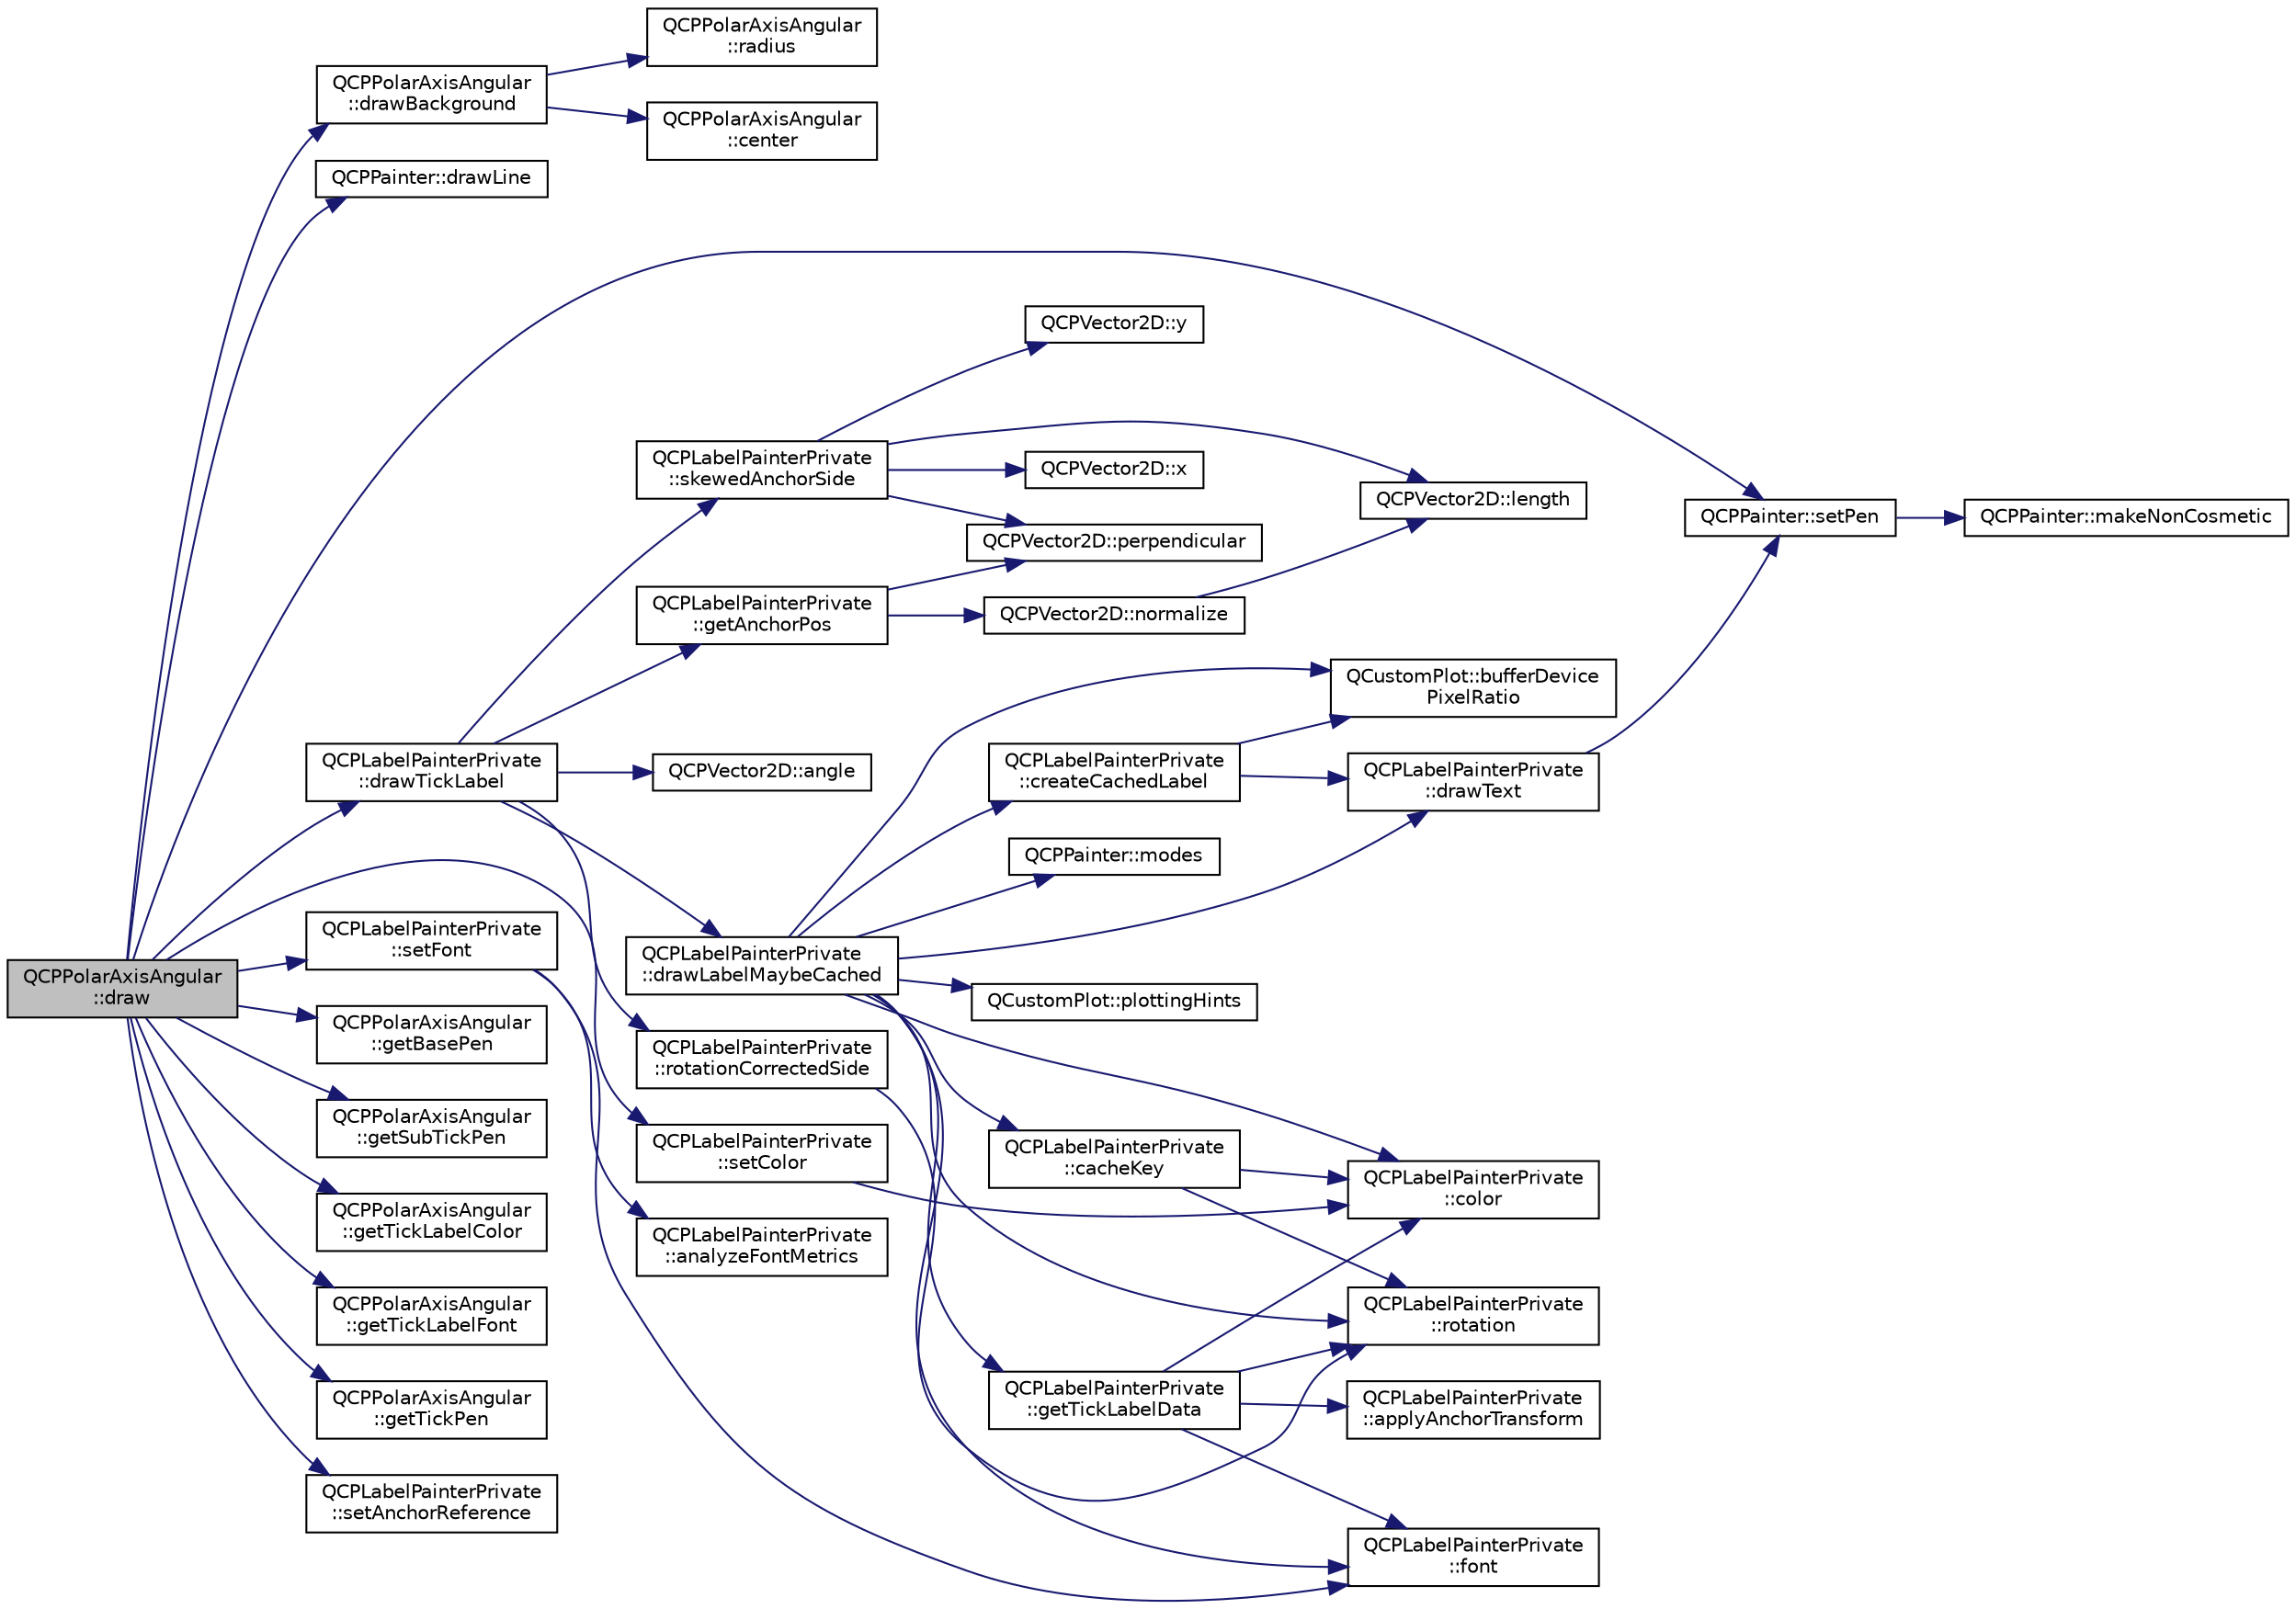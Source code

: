 digraph "QCPPolarAxisAngular::draw"
{
 // LATEX_PDF_SIZE
  edge [fontname="Helvetica",fontsize="10",labelfontname="Helvetica",labelfontsize="10"];
  node [fontname="Helvetica",fontsize="10",shape=record];
  rankdir="LR";
  Node1 [label="QCPPolarAxisAngular\l::draw",height=0.2,width=0.4,color="black", fillcolor="grey75", style="filled", fontcolor="black",tooltip=" "];
  Node1 -> Node2 [color="midnightblue",fontsize="10",style="solid",fontname="Helvetica"];
  Node2 [label="QCPPolarAxisAngular\l::drawBackground",height=0.2,width=0.4,color="black", fillcolor="white", style="filled",URL="$classQCPPolarAxisAngular.html#a453f671a8dbfd88c6e8552290963a413",tooltip=" "];
  Node2 -> Node3 [color="midnightblue",fontsize="10",style="solid",fontname="Helvetica"];
  Node3 [label="QCPPolarAxisAngular\l::center",height=0.2,width=0.4,color="black", fillcolor="white", style="filled",URL="$classQCPPolarAxisAngular.html#a227fdd60af1fae73e02262539736e5f2",tooltip=" "];
  Node2 -> Node4 [color="midnightblue",fontsize="10",style="solid",fontname="Helvetica"];
  Node4 [label="QCPPolarAxisAngular\l::radius",height=0.2,width=0.4,color="black", fillcolor="white", style="filled",URL="$classQCPPolarAxisAngular.html#a4e3605d9d960977c46686825ec8cde83",tooltip=" "];
  Node1 -> Node5 [color="midnightblue",fontsize="10",style="solid",fontname="Helvetica"];
  Node5 [label="QCPPainter::drawLine",height=0.2,width=0.4,color="black", fillcolor="white", style="filled",URL="$classQCPPainter.html#a0b4b1b9bd495e182c731774dc800e6e0",tooltip=" "];
  Node1 -> Node6 [color="midnightblue",fontsize="10",style="solid",fontname="Helvetica"];
  Node6 [label="QCPLabelPainterPrivate\l::drawTickLabel",height=0.2,width=0.4,color="black", fillcolor="white", style="filled",URL="$classQCPLabelPainterPrivate.html#a0fc131025d187102325143644fff785f",tooltip=" "];
  Node6 -> Node7 [color="midnightblue",fontsize="10",style="solid",fontname="Helvetica"];
  Node7 [label="QCPVector2D::angle",height=0.2,width=0.4,color="black", fillcolor="white", style="filled",URL="$classQCPVector2D.html#a2d3ff018ba2aca0ac0d15db35d45a4de",tooltip=" "];
  Node6 -> Node8 [color="midnightblue",fontsize="10",style="solid",fontname="Helvetica"];
  Node8 [label="QCPLabelPainterPrivate\l::drawLabelMaybeCached",height=0.2,width=0.4,color="black", fillcolor="white", style="filled",URL="$classQCPLabelPainterPrivate.html#acbd502e7cdacd74df52a74533f854112",tooltip=" "];
  Node8 -> Node9 [color="midnightblue",fontsize="10",style="solid",fontname="Helvetica"];
  Node9 [label="QCustomPlot::bufferDevice\lPixelRatio",height=0.2,width=0.4,color="black", fillcolor="white", style="filled",URL="$classQCustomPlot.html#a53d35abe0f576f9838cde5d0bee47657",tooltip=" "];
  Node8 -> Node10 [color="midnightblue",fontsize="10",style="solid",fontname="Helvetica"];
  Node10 [label="QCPLabelPainterPrivate\l::cacheKey",height=0.2,width=0.4,color="black", fillcolor="white", style="filled",URL="$classQCPLabelPainterPrivate.html#afb364f2a2c031eba2a5d29d4f15e8ac0",tooltip=" "];
  Node10 -> Node11 [color="midnightblue",fontsize="10",style="solid",fontname="Helvetica"];
  Node11 [label="QCPLabelPainterPrivate\l::color",height=0.2,width=0.4,color="black", fillcolor="white", style="filled",URL="$classQCPLabelPainterPrivate.html#a2ec0bb5acdfbf0cc415a04b516596598",tooltip=" "];
  Node10 -> Node12 [color="midnightblue",fontsize="10",style="solid",fontname="Helvetica"];
  Node12 [label="QCPLabelPainterPrivate\l::rotation",height=0.2,width=0.4,color="black", fillcolor="white", style="filled",URL="$classQCPLabelPainterPrivate.html#a277c90ccb57b40e0e573126bd9169174",tooltip=" "];
  Node8 -> Node11 [color="midnightblue",fontsize="10",style="solid",fontname="Helvetica"];
  Node8 -> Node13 [color="midnightblue",fontsize="10",style="solid",fontname="Helvetica"];
  Node13 [label="QCPLabelPainterPrivate\l::createCachedLabel",height=0.2,width=0.4,color="black", fillcolor="white", style="filled",URL="$classQCPLabelPainterPrivate.html#a9e27774565f186f0c4abbbd3f2e6c766",tooltip=" "];
  Node13 -> Node9 [color="midnightblue",fontsize="10",style="solid",fontname="Helvetica"];
  Node13 -> Node14 [color="midnightblue",fontsize="10",style="solid",fontname="Helvetica"];
  Node14 [label="QCPLabelPainterPrivate\l::drawText",height=0.2,width=0.4,color="black", fillcolor="white", style="filled",URL="$classQCPLabelPainterPrivate.html#acaa4d01629c6939282993bf44eb0974d",tooltip=" "];
  Node14 -> Node15 [color="midnightblue",fontsize="10",style="solid",fontname="Helvetica"];
  Node15 [label="QCPPainter::setPen",height=0.2,width=0.4,color="black", fillcolor="white", style="filled",URL="$classQCPPainter.html#af9c7a4cd1791403901f8c5b82a150195",tooltip=" "];
  Node15 -> Node16 [color="midnightblue",fontsize="10",style="solid",fontname="Helvetica"];
  Node16 [label="QCPPainter::makeNonCosmetic",height=0.2,width=0.4,color="black", fillcolor="white", style="filled",URL="$classQCPPainter.html#a7e63fbcf47e35c6f2ecd11b8fef7c7d8",tooltip=" "];
  Node8 -> Node14 [color="midnightblue",fontsize="10",style="solid",fontname="Helvetica"];
  Node8 -> Node17 [color="midnightblue",fontsize="10",style="solid",fontname="Helvetica"];
  Node17 [label="QCPLabelPainterPrivate\l::font",height=0.2,width=0.4,color="black", fillcolor="white", style="filled",URL="$classQCPLabelPainterPrivate.html#aaf5c2671c285fa3f8c0491ea712fd98e",tooltip=" "];
  Node8 -> Node18 [color="midnightblue",fontsize="10",style="solid",fontname="Helvetica"];
  Node18 [label="QCPLabelPainterPrivate\l::getTickLabelData",height=0.2,width=0.4,color="black", fillcolor="white", style="filled",URL="$classQCPLabelPainterPrivate.html#ada8cc30c2d8858c2ba668c7cab325bf8",tooltip=" "];
  Node18 -> Node19 [color="midnightblue",fontsize="10",style="solid",fontname="Helvetica"];
  Node19 [label="QCPLabelPainterPrivate\l::applyAnchorTransform",height=0.2,width=0.4,color="black", fillcolor="white", style="filled",URL="$classQCPLabelPainterPrivate.html#ad4ef56482abdb53c80af35344556cb43",tooltip=" "];
  Node18 -> Node11 [color="midnightblue",fontsize="10",style="solid",fontname="Helvetica"];
  Node18 -> Node17 [color="midnightblue",fontsize="10",style="solid",fontname="Helvetica"];
  Node18 -> Node12 [color="midnightblue",fontsize="10",style="solid",fontname="Helvetica"];
  Node8 -> Node20 [color="midnightblue",fontsize="10",style="solid",fontname="Helvetica"];
  Node20 [label="QCPPainter::modes",height=0.2,width=0.4,color="black", fillcolor="white", style="filled",URL="$classQCPPainter.html#aef102658219b24165f7ee2aad1b9e48f",tooltip=" "];
  Node8 -> Node21 [color="midnightblue",fontsize="10",style="solid",fontname="Helvetica"];
  Node21 [label="QCustomPlot::plottingHints",height=0.2,width=0.4,color="black", fillcolor="white", style="filled",URL="$classQCustomPlot.html#ac724f4075822f74f7b676a790095b877",tooltip=" "];
  Node8 -> Node12 [color="midnightblue",fontsize="10",style="solid",fontname="Helvetica"];
  Node6 -> Node22 [color="midnightblue",fontsize="10",style="solid",fontname="Helvetica"];
  Node22 [label="QCPLabelPainterPrivate\l::getAnchorPos",height=0.2,width=0.4,color="black", fillcolor="white", style="filled",URL="$classQCPLabelPainterPrivate.html#afc4ff1eea0863847a5a92d6036d06b69",tooltip=" "];
  Node22 -> Node23 [color="midnightblue",fontsize="10",style="solid",fontname="Helvetica"];
  Node23 [label="QCPVector2D::normalize",height=0.2,width=0.4,color="black", fillcolor="white", style="filled",URL="$classQCPVector2D.html#ad83268be370685c2a0630acc0fb1a425",tooltip=" "];
  Node23 -> Node24 [color="midnightblue",fontsize="10",style="solid",fontname="Helvetica"];
  Node24 [label="QCPVector2D::length",height=0.2,width=0.4,color="black", fillcolor="white", style="filled",URL="$classQCPVector2D.html#a10adb5ab031fe94f0b64a3c5aefb552e",tooltip=" "];
  Node22 -> Node25 [color="midnightblue",fontsize="10",style="solid",fontname="Helvetica"];
  Node25 [label="QCPVector2D::perpendicular",height=0.2,width=0.4,color="black", fillcolor="white", style="filled",URL="$classQCPVector2D.html#a0e08d09f9027784237e302e32290b001",tooltip=" "];
  Node6 -> Node26 [color="midnightblue",fontsize="10",style="solid",fontname="Helvetica"];
  Node26 [label="QCPLabelPainterPrivate\l::rotationCorrectedSide",height=0.2,width=0.4,color="black", fillcolor="white", style="filled",URL="$classQCPLabelPainterPrivate.html#aa22c578f274da70fe39b5484545c2306",tooltip=" "];
  Node26 -> Node12 [color="midnightblue",fontsize="10",style="solid",fontname="Helvetica"];
  Node6 -> Node27 [color="midnightblue",fontsize="10",style="solid",fontname="Helvetica"];
  Node27 [label="QCPLabelPainterPrivate\l::skewedAnchorSide",height=0.2,width=0.4,color="black", fillcolor="white", style="filled",URL="$classQCPLabelPainterPrivate.html#a8dca51bada4aafc93d4d07a04fb878ed",tooltip=" "];
  Node27 -> Node24 [color="midnightblue",fontsize="10",style="solid",fontname="Helvetica"];
  Node27 -> Node25 [color="midnightblue",fontsize="10",style="solid",fontname="Helvetica"];
  Node27 -> Node28 [color="midnightblue",fontsize="10",style="solid",fontname="Helvetica"];
  Node28 [label="QCPVector2D::x",height=0.2,width=0.4,color="black", fillcolor="white", style="filled",URL="$classQCPVector2D.html#a4a099e1f9788d52cb46deb8139aa6195",tooltip=" "];
  Node27 -> Node29 [color="midnightblue",fontsize="10",style="solid",fontname="Helvetica"];
  Node29 [label="QCPVector2D::y",height=0.2,width=0.4,color="black", fillcolor="white", style="filled",URL="$classQCPVector2D.html#a6398fb643ba380d7961a4b208f4eecf1",tooltip=" "];
  Node1 -> Node30 [color="midnightblue",fontsize="10",style="solid",fontname="Helvetica"];
  Node30 [label="QCPPolarAxisAngular\l::getBasePen",height=0.2,width=0.4,color="black", fillcolor="white", style="filled",URL="$classQCPPolarAxisAngular.html#aa66785e0f49f618f71ce206c56fd50c0",tooltip=" "];
  Node1 -> Node31 [color="midnightblue",fontsize="10",style="solid",fontname="Helvetica"];
  Node31 [label="QCPPolarAxisAngular\l::getSubTickPen",height=0.2,width=0.4,color="black", fillcolor="white", style="filled",URL="$classQCPPolarAxisAngular.html#a548af1ddf317718ef9185c417dd2d9a5",tooltip=" "];
  Node1 -> Node32 [color="midnightblue",fontsize="10",style="solid",fontname="Helvetica"];
  Node32 [label="QCPPolarAxisAngular\l::getTickLabelColor",height=0.2,width=0.4,color="black", fillcolor="white", style="filled",URL="$classQCPPolarAxisAngular.html#abb2a0a47bfb799c35cab0506855da9bf",tooltip=" "];
  Node1 -> Node33 [color="midnightblue",fontsize="10",style="solid",fontname="Helvetica"];
  Node33 [label="QCPPolarAxisAngular\l::getTickLabelFont",height=0.2,width=0.4,color="black", fillcolor="white", style="filled",URL="$classQCPPolarAxisAngular.html#a3a352882e0a6488c7ca9fb41287eb992",tooltip=" "];
  Node1 -> Node34 [color="midnightblue",fontsize="10",style="solid",fontname="Helvetica"];
  Node34 [label="QCPPolarAxisAngular\l::getTickPen",height=0.2,width=0.4,color="black", fillcolor="white", style="filled",URL="$classQCPPolarAxisAngular.html#a3140a5735e78a81e02d783c507686386",tooltip=" "];
  Node1 -> Node35 [color="midnightblue",fontsize="10",style="solid",fontname="Helvetica"];
  Node35 [label="QCPLabelPainterPrivate\l::setAnchorReference",height=0.2,width=0.4,color="black", fillcolor="white", style="filled",URL="$classQCPLabelPainterPrivate.html#a91afda85b491aef82c4a6f87da7d640e",tooltip=" "];
  Node1 -> Node36 [color="midnightblue",fontsize="10",style="solid",fontname="Helvetica"];
  Node36 [label="QCPLabelPainterPrivate\l::setColor",height=0.2,width=0.4,color="black", fillcolor="white", style="filled",URL="$classQCPLabelPainterPrivate.html#af9d3eb6c96c1fee4024a8a3a3115a4bf",tooltip=" "];
  Node36 -> Node11 [color="midnightblue",fontsize="10",style="solid",fontname="Helvetica"];
  Node1 -> Node37 [color="midnightblue",fontsize="10",style="solid",fontname="Helvetica"];
  Node37 [label="QCPLabelPainterPrivate\l::setFont",height=0.2,width=0.4,color="black", fillcolor="white", style="filled",URL="$classQCPLabelPainterPrivate.html#a935113c39f0754e82a3e1da657b75a39",tooltip=" "];
  Node37 -> Node38 [color="midnightblue",fontsize="10",style="solid",fontname="Helvetica"];
  Node38 [label="QCPLabelPainterPrivate\l::analyzeFontMetrics",height=0.2,width=0.4,color="black", fillcolor="white", style="filled",URL="$classQCPLabelPainterPrivate.html#a3af49398352e1170072a68f326f01bc6",tooltip=" "];
  Node37 -> Node17 [color="midnightblue",fontsize="10",style="solid",fontname="Helvetica"];
  Node1 -> Node15 [color="midnightblue",fontsize="10",style="solid",fontname="Helvetica"];
}
